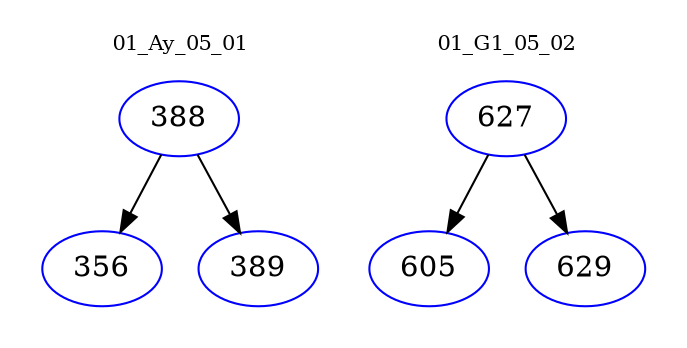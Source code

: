 digraph{
subgraph cluster_0 {
color = white
label = "01_Ay_05_01";
fontsize=10;
T0_388 [label="388", color="blue"]
T0_388 -> T0_356 [color="black"]
T0_356 [label="356", color="blue"]
T0_388 -> T0_389 [color="black"]
T0_389 [label="389", color="blue"]
}
subgraph cluster_1 {
color = white
label = "01_G1_05_02";
fontsize=10;
T1_627 [label="627", color="blue"]
T1_627 -> T1_605 [color="black"]
T1_605 [label="605", color="blue"]
T1_627 -> T1_629 [color="black"]
T1_629 [label="629", color="blue"]
}
}
